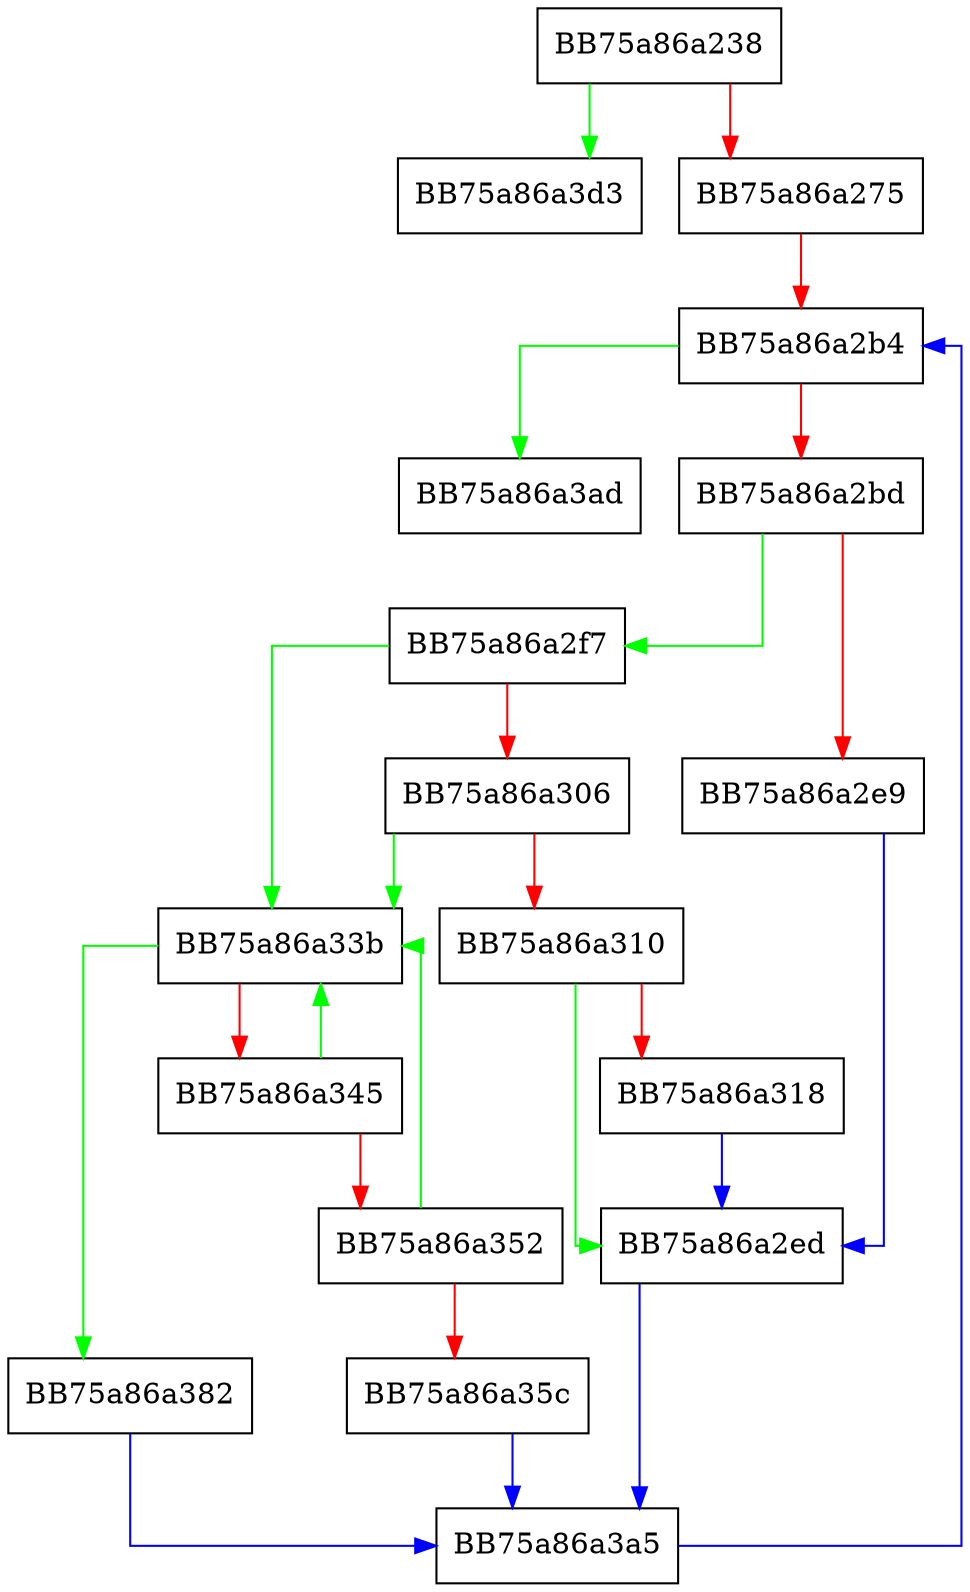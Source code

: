digraph _Forced_rehash {
  node [shape="box"];
  graph [splines=ortho];
  BB75a86a238 -> BB75a86a3d3 [color="green"];
  BB75a86a238 -> BB75a86a275 [color="red"];
  BB75a86a275 -> BB75a86a2b4 [color="red"];
  BB75a86a2b4 -> BB75a86a3ad [color="green"];
  BB75a86a2b4 -> BB75a86a2bd [color="red"];
  BB75a86a2bd -> BB75a86a2f7 [color="green"];
  BB75a86a2bd -> BB75a86a2e9 [color="red"];
  BB75a86a2e9 -> BB75a86a2ed [color="blue"];
  BB75a86a2ed -> BB75a86a3a5 [color="blue"];
  BB75a86a2f7 -> BB75a86a33b [color="green"];
  BB75a86a2f7 -> BB75a86a306 [color="red"];
  BB75a86a306 -> BB75a86a33b [color="green"];
  BB75a86a306 -> BB75a86a310 [color="red"];
  BB75a86a310 -> BB75a86a2ed [color="green"];
  BB75a86a310 -> BB75a86a318 [color="red"];
  BB75a86a318 -> BB75a86a2ed [color="blue"];
  BB75a86a33b -> BB75a86a382 [color="green"];
  BB75a86a33b -> BB75a86a345 [color="red"];
  BB75a86a345 -> BB75a86a33b [color="green"];
  BB75a86a345 -> BB75a86a352 [color="red"];
  BB75a86a352 -> BB75a86a33b [color="green"];
  BB75a86a352 -> BB75a86a35c [color="red"];
  BB75a86a35c -> BB75a86a3a5 [color="blue"];
  BB75a86a382 -> BB75a86a3a5 [color="blue"];
  BB75a86a3a5 -> BB75a86a2b4 [color="blue"];
}